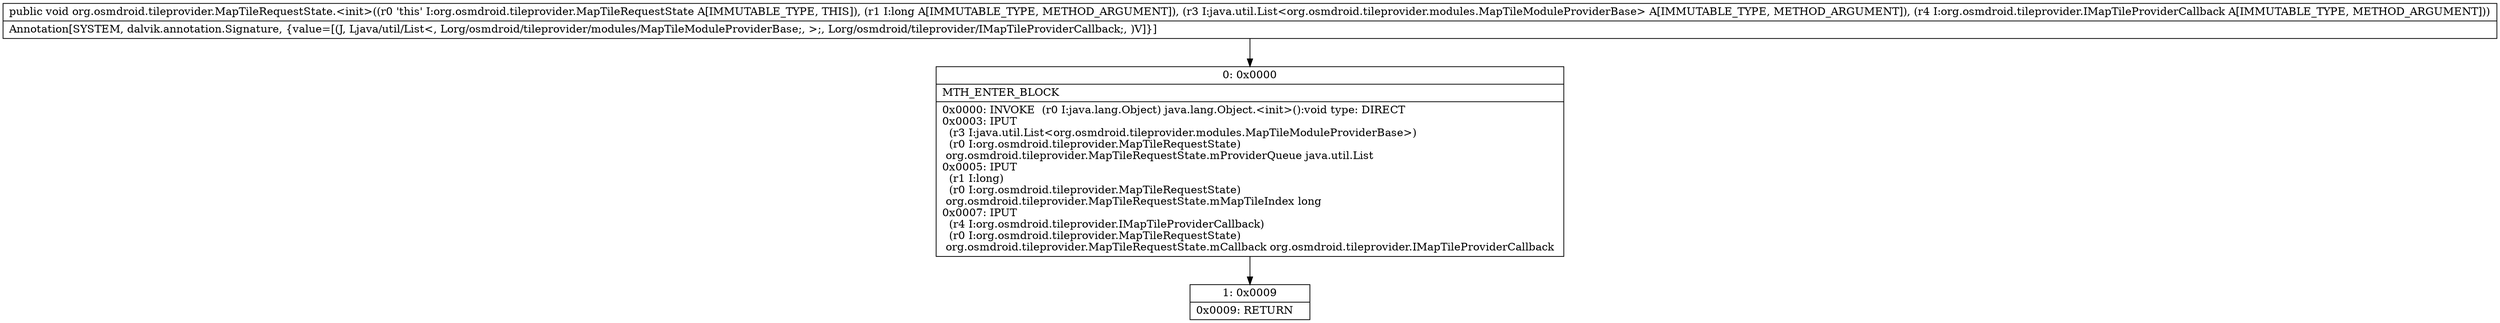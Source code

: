 digraph "CFG fororg.osmdroid.tileprovider.MapTileRequestState.\<init\>(JLjava\/util\/List;Lorg\/osmdroid\/tileprovider\/IMapTileProviderCallback;)V" {
Node_0 [shape=record,label="{0\:\ 0x0000|MTH_ENTER_BLOCK\l|0x0000: INVOKE  (r0 I:java.lang.Object) java.lang.Object.\<init\>():void type: DIRECT \l0x0003: IPUT  \l  (r3 I:java.util.List\<org.osmdroid.tileprovider.modules.MapTileModuleProviderBase\>)\l  (r0 I:org.osmdroid.tileprovider.MapTileRequestState)\l org.osmdroid.tileprovider.MapTileRequestState.mProviderQueue java.util.List \l0x0005: IPUT  \l  (r1 I:long)\l  (r0 I:org.osmdroid.tileprovider.MapTileRequestState)\l org.osmdroid.tileprovider.MapTileRequestState.mMapTileIndex long \l0x0007: IPUT  \l  (r4 I:org.osmdroid.tileprovider.IMapTileProviderCallback)\l  (r0 I:org.osmdroid.tileprovider.MapTileRequestState)\l org.osmdroid.tileprovider.MapTileRequestState.mCallback org.osmdroid.tileprovider.IMapTileProviderCallback \l}"];
Node_1 [shape=record,label="{1\:\ 0x0009|0x0009: RETURN   \l}"];
MethodNode[shape=record,label="{public void org.osmdroid.tileprovider.MapTileRequestState.\<init\>((r0 'this' I:org.osmdroid.tileprovider.MapTileRequestState A[IMMUTABLE_TYPE, THIS]), (r1 I:long A[IMMUTABLE_TYPE, METHOD_ARGUMENT]), (r3 I:java.util.List\<org.osmdroid.tileprovider.modules.MapTileModuleProviderBase\> A[IMMUTABLE_TYPE, METHOD_ARGUMENT]), (r4 I:org.osmdroid.tileprovider.IMapTileProviderCallback A[IMMUTABLE_TYPE, METHOD_ARGUMENT]))  | Annotation[SYSTEM, dalvik.annotation.Signature, \{value=[(J, Ljava\/util\/List\<, Lorg\/osmdroid\/tileprovider\/modules\/MapTileModuleProviderBase;, \>;, Lorg\/osmdroid\/tileprovider\/IMapTileProviderCallback;, )V]\}]\l}"];
MethodNode -> Node_0;
Node_0 -> Node_1;
}

